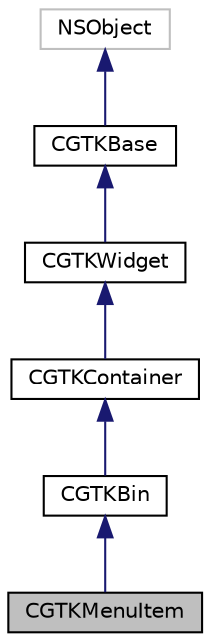 digraph "CGTKMenuItem"
{
  edge [fontname="Helvetica",fontsize="10",labelfontname="Helvetica",labelfontsize="10"];
  node [fontname="Helvetica",fontsize="10",shape=record];
  Node11 [label="CGTKMenuItem",height=0.2,width=0.4,color="black", fillcolor="grey75", style="filled", fontcolor="black"];
  Node12 -> Node11 [dir="back",color="midnightblue",fontsize="10",style="solid",fontname="Helvetica"];
  Node12 [label="CGTKBin",height=0.2,width=0.4,color="black", fillcolor="white", style="filled",URL="$interface_c_g_t_k_bin.html"];
  Node13 -> Node12 [dir="back",color="midnightblue",fontsize="10",style="solid",fontname="Helvetica"];
  Node13 [label="CGTKContainer",height=0.2,width=0.4,color="black", fillcolor="white", style="filled",URL="$interface_c_g_t_k_container.html"];
  Node14 -> Node13 [dir="back",color="midnightblue",fontsize="10",style="solid",fontname="Helvetica"];
  Node14 [label="CGTKWidget",height=0.2,width=0.4,color="black", fillcolor="white", style="filled",URL="$interface_c_g_t_k_widget.html"];
  Node15 -> Node14 [dir="back",color="midnightblue",fontsize="10",style="solid",fontname="Helvetica"];
  Node15 [label="CGTKBase",height=0.2,width=0.4,color="black", fillcolor="white", style="filled",URL="$interface_c_g_t_k_base.html"];
  Node16 -> Node15 [dir="back",color="midnightblue",fontsize="10",style="solid",fontname="Helvetica"];
  Node16 [label="NSObject",height=0.2,width=0.4,color="grey75", fillcolor="white", style="filled"];
}

